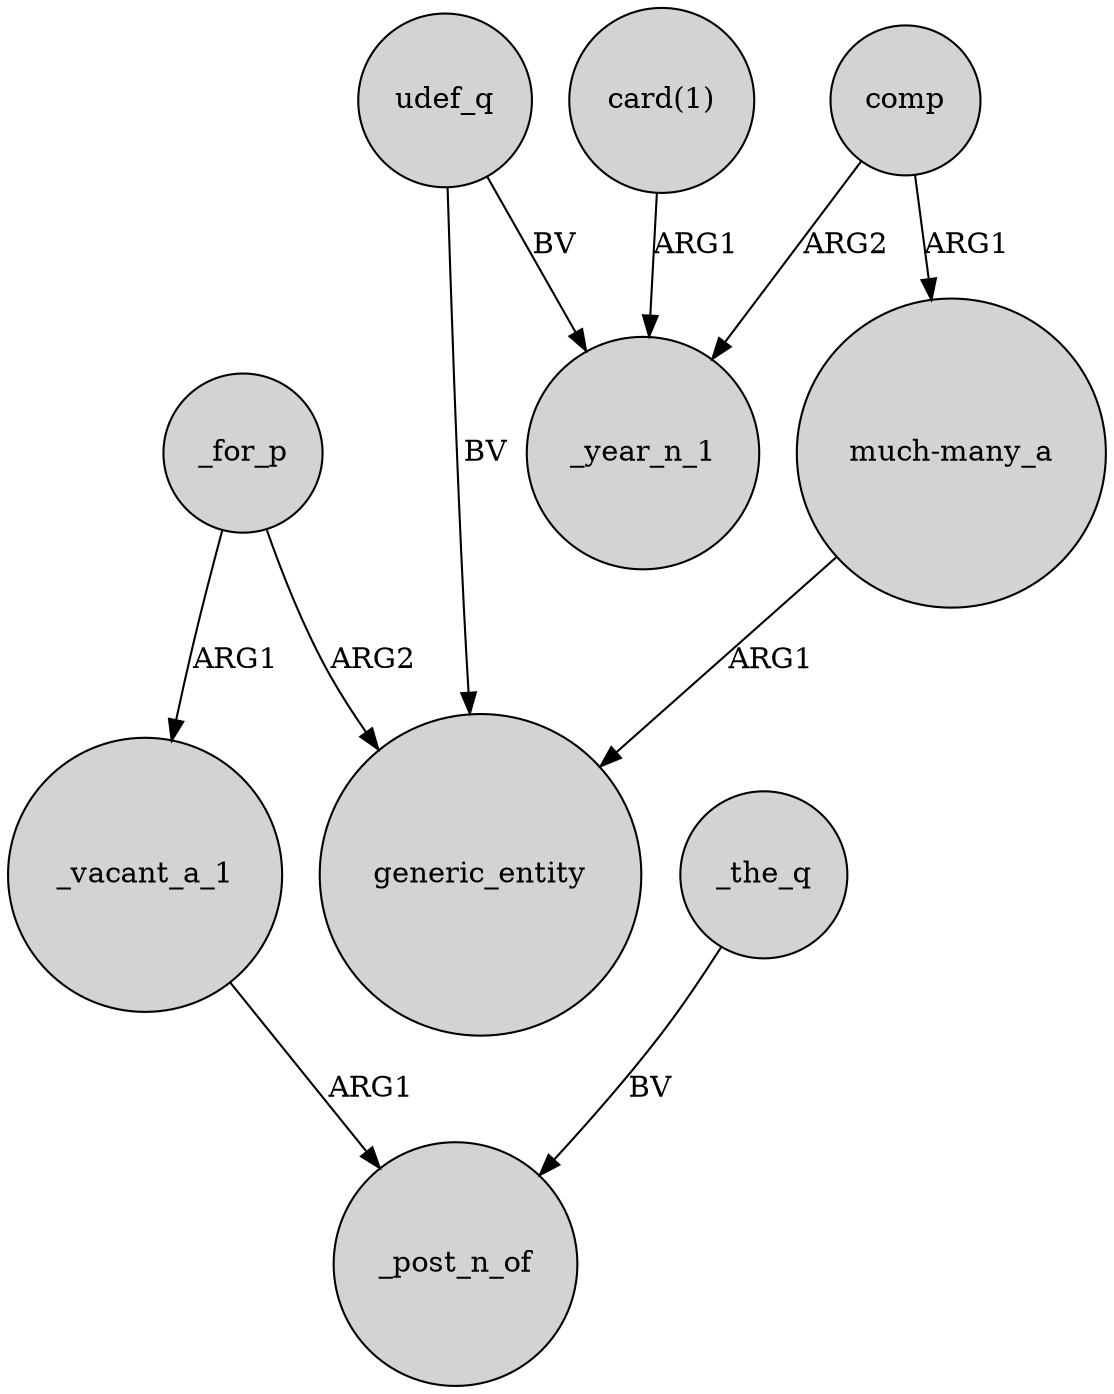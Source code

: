 digraph {
	node [shape=circle style=filled]
	_for_p -> generic_entity [label=ARG2]
	"card(1)" -> _year_n_1 [label=ARG1]
	_vacant_a_1 -> _post_n_of [label=ARG1]
	udef_q -> _year_n_1 [label=BV]
	comp -> "much-many_a" [label=ARG1]
	comp -> _year_n_1 [label=ARG2]
	udef_q -> generic_entity [label=BV]
	_the_q -> _post_n_of [label=BV]
	"much-many_a" -> generic_entity [label=ARG1]
	_for_p -> _vacant_a_1 [label=ARG1]
}
